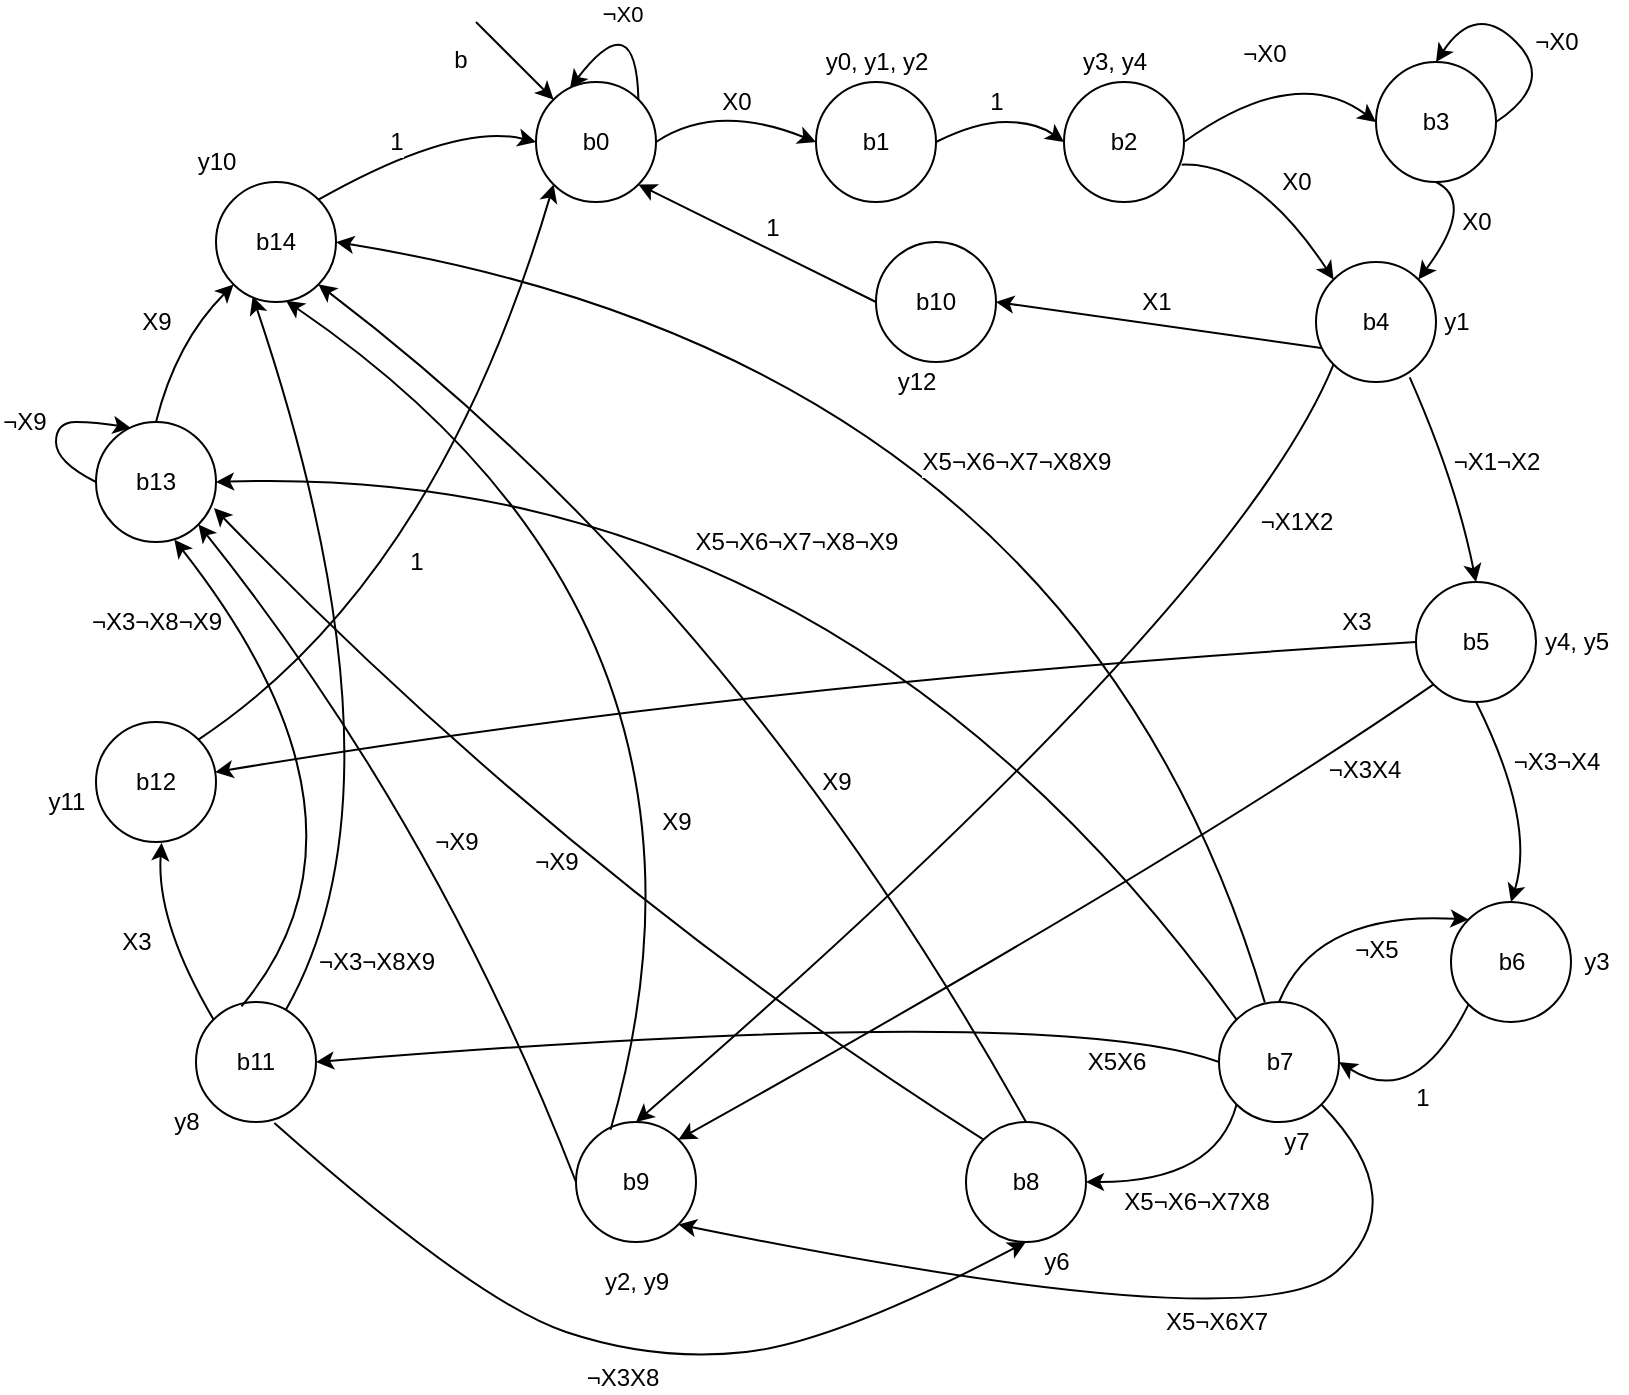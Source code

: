 <mxfile version="17.4.4" type="device"><diagram id="IJMeQ7YaV10D69fDaymY" name="Page-1"><mxGraphModel dx="2204" dy="1228" grid="1" gridSize="10" guides="1" tooltips="1" connect="1" arrows="1" fold="1" page="1" pageScale="1" pageWidth="827" pageHeight="1169" math="0" shadow="0"><root><mxCell id="0"/><mxCell id="1" parent="0"/><mxCell id="J2sre8jIfmwHjV01e0DC-1" value="&lt;font style=&quot;font-size: 12px;&quot;&gt;b0&lt;/font&gt;" style="ellipse;whiteSpace=wrap;html=1;aspect=fixed;fontSize=12;" vertex="1" parent="1"><mxGeometry x="280" y="80" width="60" height="60" as="geometry"/></mxCell><mxCell id="J2sre8jIfmwHjV01e0DC-2" value="&lt;span style=&quot;font-size: 12px&quot;&gt;¬&lt;/span&gt;X0" style="curved=1;endArrow=classic;html=1;rounded=0;exitX=1;exitY=0;exitDx=0;exitDy=0;entryX=0.283;entryY=0.05;entryDx=0;entryDy=0;entryPerimeter=0;" edge="1" parent="1" source="J2sre8jIfmwHjV01e0DC-1" target="J2sre8jIfmwHjV01e0DC-1"><mxGeometry x="0.124" y="-2" width="50" height="50" relative="1" as="geometry"><mxPoint x="480" y="160" as="sourcePoint"/><mxPoint x="530" y="110" as="targetPoint"/><Array as="points"><mxPoint x="330" y="40"/></Array><mxPoint as="offset"/></mxGeometry></mxCell><mxCell id="J2sre8jIfmwHjV01e0DC-3" value="&lt;font style=&quot;font-size: 12px;&quot;&gt;b1&lt;/font&gt;" style="ellipse;whiteSpace=wrap;html=1;aspect=fixed;fontSize=12;" vertex="1" parent="1"><mxGeometry x="420" y="80" width="60" height="60" as="geometry"/></mxCell><mxCell id="J2sre8jIfmwHjV01e0DC-4" value="X0" style="curved=1;endArrow=classic;html=1;rounded=0;exitX=1;exitY=0.5;exitDx=0;exitDy=0;entryX=0;entryY=0.5;entryDx=0;entryDy=0;fontSize=12;" edge="1" parent="1" source="J2sre8jIfmwHjV01e0DC-1" target="J2sre8jIfmwHjV01e0DC-3"><mxGeometry x="0.009" y="4" width="50" height="50" relative="1" as="geometry"><mxPoint x="360" y="120" as="sourcePoint"/><mxPoint x="410" y="70" as="targetPoint"/><Array as="points"><mxPoint x="370" y="90"/></Array><mxPoint as="offset"/></mxGeometry></mxCell><mxCell id="J2sre8jIfmwHjV01e0DC-5" value="y0, y1, y2" style="text;html=1;align=center;verticalAlign=middle;resizable=0;points=[];autosize=1;strokeColor=none;fillColor=none;fontSize=12;" vertex="1" parent="1"><mxGeometry x="415" y="60" width="70" height="20" as="geometry"/></mxCell><mxCell id="J2sre8jIfmwHjV01e0DC-6" value="&lt;font style=&quot;font-size: 12px;&quot;&gt;b2&lt;/font&gt;" style="ellipse;whiteSpace=wrap;html=1;aspect=fixed;fontSize=12;" vertex="1" parent="1"><mxGeometry x="544" y="80" width="60" height="60" as="geometry"/></mxCell><mxCell id="J2sre8jIfmwHjV01e0DC-7" value="1" style="curved=1;endArrow=classic;html=1;rounded=0;exitX=1;exitY=0.5;exitDx=0;exitDy=0;entryX=0;entryY=0.5;entryDx=0;entryDy=0;fontSize=12;" edge="1" parent="1" source="J2sre8jIfmwHjV01e0DC-3" target="J2sre8jIfmwHjV01e0DC-6"><mxGeometry x="-0.07" y="10" width="50" height="50" relative="1" as="geometry"><mxPoint x="494" y="110" as="sourcePoint"/><mxPoint x="544" y="60" as="targetPoint"/><Array as="points"><mxPoint x="500" y="100"/><mxPoint x="530" y="100"/></Array><mxPoint as="offset"/></mxGeometry></mxCell><mxCell id="J2sre8jIfmwHjV01e0DC-8" value="y3, y4" style="text;html=1;align=center;verticalAlign=middle;resizable=0;points=[];autosize=1;strokeColor=none;fillColor=none;fontSize=12;" vertex="1" parent="1"><mxGeometry x="544" y="60" width="50" height="20" as="geometry"/></mxCell><mxCell id="J2sre8jIfmwHjV01e0DC-9" value="&lt;font style=&quot;font-size: 12px;&quot;&gt;b3&lt;/font&gt;" style="ellipse;whiteSpace=wrap;html=1;aspect=fixed;fontSize=12;" vertex="1" parent="1"><mxGeometry x="700" y="70" width="60" height="60" as="geometry"/></mxCell><mxCell id="J2sre8jIfmwHjV01e0DC-10" value="" style="curved=1;endArrow=classic;html=1;rounded=0;exitX=1;exitY=0.5;exitDx=0;exitDy=0;entryX=0;entryY=0.5;entryDx=0;entryDy=0;fontSize=12;" edge="1" parent="1" source="J2sre8jIfmwHjV01e0DC-6" target="J2sre8jIfmwHjV01e0DC-9"><mxGeometry width="50" height="50" relative="1" as="geometry"><mxPoint x="620" y="120" as="sourcePoint"/><mxPoint x="670" y="70" as="targetPoint"/><Array as="points"><mxPoint x="660" y="70"/></Array></mxGeometry></mxCell><mxCell id="J2sre8jIfmwHjV01e0DC-11" value="&lt;span style=&quot;font-size: 12px;&quot;&gt;¬X0&lt;/span&gt;" style="edgeLabel;html=1;align=center;verticalAlign=middle;resizable=0;points=[];fontSize=12;" vertex="1" connectable="0" parent="J2sre8jIfmwHjV01e0DC-10"><mxGeometry x="-0.208" y="-3" relative="1" as="geometry"><mxPoint y="-19" as="offset"/></mxGeometry></mxCell><mxCell id="J2sre8jIfmwHjV01e0DC-12" value="&lt;span style=&quot;font-size: 12px&quot;&gt;¬X0&lt;/span&gt;" style="curved=1;endArrow=classic;html=1;rounded=0;exitX=1;exitY=0.5;exitDx=0;exitDy=0;entryX=0.5;entryY=0;entryDx=0;entryDy=0;" edge="1" parent="1" source="J2sre8jIfmwHjV01e0DC-9" target="J2sre8jIfmwHjV01e0DC-9"><mxGeometry x="-0.22" y="-14" width="50" height="50" relative="1" as="geometry"><mxPoint x="780" y="80" as="sourcePoint"/><mxPoint x="830" y="30" as="targetPoint"/><Array as="points"><mxPoint x="790" y="80"/><mxPoint x="750" y="40"/></Array><mxPoint as="offset"/></mxGeometry></mxCell><mxCell id="J2sre8jIfmwHjV01e0DC-13" value="&lt;font style=&quot;font-size: 12px;&quot;&gt;b4&lt;/font&gt;" style="ellipse;whiteSpace=wrap;html=1;aspect=fixed;fontSize=12;" vertex="1" parent="1"><mxGeometry x="670" y="170" width="60" height="60" as="geometry"/></mxCell><mxCell id="J2sre8jIfmwHjV01e0DC-14" value="X0" style="curved=1;endArrow=classic;html=1;rounded=0;exitX=0.981;exitY=0.689;exitDx=0;exitDy=0;entryX=0;entryY=0;entryDx=0;entryDy=0;exitPerimeter=0;fontSize=12;" edge="1" parent="1" source="J2sre8jIfmwHjV01e0DC-6" target="J2sre8jIfmwHjV01e0DC-13"><mxGeometry x="0.051" y="11" width="50" height="50" relative="1" as="geometry"><mxPoint x="609" y="170" as="sourcePoint"/><mxPoint x="659" y="120" as="targetPoint"/><Array as="points"><mxPoint x="640" y="120"/></Array><mxPoint as="offset"/></mxGeometry></mxCell><mxCell id="J2sre8jIfmwHjV01e0DC-15" value="y1" style="text;html=1;align=center;verticalAlign=middle;resizable=0;points=[];autosize=1;strokeColor=none;fillColor=none;fontSize=12;" vertex="1" parent="1"><mxGeometry x="725" y="190" width="30" height="20" as="geometry"/></mxCell><mxCell id="J2sre8jIfmwHjV01e0DC-16" value="X0" style="curved=1;endArrow=classic;html=1;rounded=0;exitX=0.5;exitY=1;exitDx=0;exitDy=0;entryX=1;entryY=0;entryDx=0;entryDy=0;fontSize=12;" edge="1" parent="1" source="J2sre8jIfmwHjV01e0DC-9" target="J2sre8jIfmwHjV01e0DC-13"><mxGeometry x="-0.14" y="6" width="50" height="50" relative="1" as="geometry"><mxPoint x="550" y="190" as="sourcePoint"/><mxPoint x="600" y="140" as="targetPoint"/><Array as="points"><mxPoint x="750" y="140"/></Array><mxPoint as="offset"/></mxGeometry></mxCell><mxCell id="J2sre8jIfmwHjV01e0DC-17" value="&lt;font style=&quot;font-size: 12px;&quot;&gt;b5&lt;/font&gt;" style="ellipse;whiteSpace=wrap;html=1;aspect=fixed;fontSize=12;" vertex="1" parent="1"><mxGeometry x="720" y="330" width="60" height="60" as="geometry"/></mxCell><mxCell id="J2sre8jIfmwHjV01e0DC-18" value="&lt;font style=&quot;font-size: 12px;&quot;&gt;b6&lt;/font&gt;" style="ellipse;whiteSpace=wrap;html=1;aspect=fixed;fontSize=12;" vertex="1" parent="1"><mxGeometry x="737.5" y="490" width="60" height="60" as="geometry"/></mxCell><mxCell id="J2sre8jIfmwHjV01e0DC-19" value="&lt;font style=&quot;font-size: 12px;&quot;&gt;b7&lt;/font&gt;" style="ellipse;whiteSpace=wrap;html=1;aspect=fixed;fontSize=12;" vertex="1" parent="1"><mxGeometry x="621.5" y="540" width="60" height="60" as="geometry"/></mxCell><mxCell id="J2sre8jIfmwHjV01e0DC-20" value="&lt;font style=&quot;font-size: 12px;&quot;&gt;b8&lt;/font&gt;" style="ellipse;whiteSpace=wrap;html=1;aspect=fixed;fontSize=12;" vertex="1" parent="1"><mxGeometry x="495" y="600" width="60" height="60" as="geometry"/></mxCell><mxCell id="J2sre8jIfmwHjV01e0DC-21" value="&lt;font style=&quot;font-size: 12px;&quot;&gt;b10&lt;/font&gt;" style="ellipse;whiteSpace=wrap;html=1;aspect=fixed;fontSize=12;" vertex="1" parent="1"><mxGeometry x="450" y="160" width="60" height="60" as="geometry"/></mxCell><mxCell id="J2sre8jIfmwHjV01e0DC-22" value="&lt;font style=&quot;font-size: 12px;&quot;&gt;b9&lt;/font&gt;" style="ellipse;whiteSpace=wrap;html=1;aspect=fixed;fontSize=12;" vertex="1" parent="1"><mxGeometry x="300" y="600" width="60" height="60" as="geometry"/></mxCell><mxCell id="J2sre8jIfmwHjV01e0DC-24" value="&lt;font style=&quot;font-size: 12px;&quot;&gt;b11&lt;/font&gt;" style="ellipse;whiteSpace=wrap;html=1;aspect=fixed;fontSize=12;" vertex="1" parent="1"><mxGeometry x="110" y="540" width="60" height="60" as="geometry"/></mxCell><mxCell id="J2sre8jIfmwHjV01e0DC-28" value="&lt;span style=&quot;font-size: 12px;&quot;&gt;¬X1&lt;/span&gt;&lt;span style=&quot;font-size: 12px;&quot;&gt;¬X2&lt;/span&gt;" style="curved=1;endArrow=classic;html=1;rounded=0;exitX=0.781;exitY=0.962;exitDx=0;exitDy=0;exitPerimeter=0;entryX=0.5;entryY=0;entryDx=0;entryDy=0;fontSize=12;" edge="1" parent="1" source="J2sre8jIfmwHjV01e0DC-13" target="J2sre8jIfmwHjV01e0DC-17"><mxGeometry x="0.038" y="22" width="50" height="50" relative="1" as="geometry"><mxPoint x="650" y="290" as="sourcePoint"/><mxPoint x="700" y="240" as="targetPoint"/><Array as="points"><mxPoint x="740" y="280"/></Array><mxPoint as="offset"/></mxGeometry></mxCell><mxCell id="J2sre8jIfmwHjV01e0DC-29" value="y4, y5" style="text;html=1;align=center;verticalAlign=middle;resizable=0;points=[];autosize=1;strokeColor=none;fillColor=none;fontSize=12;" vertex="1" parent="1"><mxGeometry x="775" y="350" width="50" height="20" as="geometry"/></mxCell><mxCell id="J2sre8jIfmwHjV01e0DC-30" value="&lt;span style=&quot;font-size: 12px;&quot;&gt;¬X3&lt;/span&gt;&lt;span style=&quot;font-size: 12px;&quot;&gt;¬X4&lt;/span&gt;" style="curved=1;endArrow=classic;html=1;rounded=0;exitX=0.5;exitY=1;exitDx=0;exitDy=0;entryX=0.5;entryY=0;entryDx=0;entryDy=0;fontSize=12;" edge="1" parent="1" source="J2sre8jIfmwHjV01e0DC-17" target="J2sre8jIfmwHjV01e0DC-18"><mxGeometry x="-0.179" y="22" width="50" height="50" relative="1" as="geometry"><mxPoint x="710" y="510" as="sourcePoint"/><mxPoint x="760" y="460" as="targetPoint"/><Array as="points"><mxPoint x="780" y="450"/></Array><mxPoint as="offset"/></mxGeometry></mxCell><mxCell id="J2sre8jIfmwHjV01e0DC-31" value="y3" style="text;html=1;align=center;verticalAlign=middle;resizable=0;points=[];autosize=1;strokeColor=none;fillColor=none;fontSize=12;" vertex="1" parent="1"><mxGeometry x="795" y="510" width="30" height="20" as="geometry"/></mxCell><mxCell id="J2sre8jIfmwHjV01e0DC-32" value="1" style="curved=1;endArrow=classic;html=1;rounded=0;exitX=0;exitY=1;exitDx=0;exitDy=0;entryX=1;entryY=0.5;entryDx=0;entryDy=0;fontSize=12;" edge="1" parent="1" source="J2sre8jIfmwHjV01e0DC-18" target="J2sre8jIfmwHjV01e0DC-19"><mxGeometry width="50" height="50" relative="1" as="geometry"><mxPoint x="720" y="644.3" as="sourcePoint"/><mxPoint x="770" y="594.3" as="targetPoint"/><Array as="points"><mxPoint x="720" y="594.3"/></Array></mxGeometry></mxCell><mxCell id="J2sre8jIfmwHjV01e0DC-33" value="y7" style="text;html=1;align=center;verticalAlign=middle;resizable=0;points=[];autosize=1;strokeColor=none;fillColor=none;fontSize=12;" vertex="1" parent="1"><mxGeometry x="645" y="600" width="30" height="20" as="geometry"/></mxCell><mxCell id="J2sre8jIfmwHjV01e0DC-34" value="X5&lt;span style=&quot;font-size: 12px;&quot;&gt;¬X6&lt;/span&gt;&lt;span style=&quot;font-size: 12px;&quot;&gt;¬X7X8&lt;/span&gt;" style="curved=1;endArrow=classic;html=1;rounded=0;exitX=0;exitY=1;exitDx=0;exitDy=0;fontSize=12;" edge="1" parent="1" source="J2sre8jIfmwHjV01e0DC-19" target="J2sre8jIfmwHjV01e0DC-20"><mxGeometry x="-0.046" y="10" width="50" height="50" relative="1" as="geometry"><mxPoint x="505" y="670" as="sourcePoint"/><mxPoint x="505" y="686" as="targetPoint"/><Array as="points"><mxPoint x="620" y="630"/></Array><mxPoint as="offset"/></mxGeometry></mxCell><mxCell id="J2sre8jIfmwHjV01e0DC-35" value="&lt;span style=&quot;font-size: 12px;&quot;&gt;¬X5&lt;/span&gt;" style="curved=1;endArrow=classic;html=1;rounded=0;exitX=0.5;exitY=0;exitDx=0;exitDy=0;entryX=0;entryY=0;entryDx=0;entryDy=0;fontSize=12;" edge="1" parent="1" source="J2sre8jIfmwHjV01e0DC-19" target="J2sre8jIfmwHjV01e0DC-18"><mxGeometry x="0.279" y="-18" width="50" height="50" relative="1" as="geometry"><mxPoint x="620" y="494.3" as="sourcePoint"/><mxPoint x="670" y="444.3" as="targetPoint"/><Array as="points"><mxPoint x="670" y="494.3"/></Array><mxPoint as="offset"/></mxGeometry></mxCell><mxCell id="J2sre8jIfmwHjV01e0DC-36" value="y6" style="text;html=1;align=center;verticalAlign=middle;resizable=0;points=[];autosize=1;strokeColor=none;fillColor=none;fontSize=12;" vertex="1" parent="1"><mxGeometry x="525" y="660" width="30" height="20" as="geometry"/></mxCell><mxCell id="J2sre8jIfmwHjV01e0DC-62" value="b" style="endArrow=classic;html=1;rounded=0;entryX=0;entryY=0;entryDx=0;entryDy=0;fontSize=12;" edge="1" parent="1" target="J2sre8jIfmwHjV01e0DC-1"><mxGeometry x="-0.725" y="-19" width="50" height="50" relative="1" as="geometry"><mxPoint x="250" y="50" as="sourcePoint"/><mxPoint x="220" y="110" as="targetPoint"/><mxPoint as="offset"/></mxGeometry></mxCell><mxCell id="J2sre8jIfmwHjV01e0DC-63" value="&lt;font style=&quot;font-size: 12px;&quot;&gt;b12&lt;/font&gt;" style="ellipse;whiteSpace=wrap;html=1;aspect=fixed;fontSize=12;" vertex="1" parent="1"><mxGeometry x="60" y="400" width="60" height="60" as="geometry"/></mxCell><mxCell id="J2sre8jIfmwHjV01e0DC-64" value="&lt;font style=&quot;font-size: 12px;&quot;&gt;b13&lt;/font&gt;" style="ellipse;whiteSpace=wrap;html=1;aspect=fixed;fontSize=12;" vertex="1" parent="1"><mxGeometry x="60" y="250" width="60" height="60" as="geometry"/></mxCell><mxCell id="J2sre8jIfmwHjV01e0DC-65" value="&lt;font style=&quot;font-size: 12px;&quot;&gt;b14&lt;/font&gt;" style="ellipse;whiteSpace=wrap;html=1;aspect=fixed;fontSize=12;" vertex="1" parent="1"><mxGeometry x="120" y="130" width="60" height="60" as="geometry"/></mxCell><mxCell id="J2sre8jIfmwHjV01e0DC-66" value="&lt;span style=&quot;color: rgb(0, 0, 0); font-family: helvetica; font-size: 12px; font-style: normal; font-weight: 400; letter-spacing: normal; text-align: center; text-indent: 0px; text-transform: none; word-spacing: 0px; background-color: rgb(255, 255, 255); display: inline; float: none;&quot;&gt;¬X9&lt;/span&gt;" style="curved=1;endArrow=classic;html=1;rounded=0;exitX=0;exitY=0;exitDx=0;exitDy=0;entryX=0.983;entryY=0.717;entryDx=0;entryDy=0;entryPerimeter=0;fontSize=12;" edge="1" parent="1" source="J2sre8jIfmwHjV01e0DC-20" target="J2sre8jIfmwHjV01e0DC-64"><mxGeometry x="0.018" width="50" height="50" relative="1" as="geometry"><mxPoint x="290" y="510" as="sourcePoint"/><mxPoint x="340" y="460" as="targetPoint"/><Array as="points"><mxPoint x="300" y="480"/></Array><mxPoint as="offset"/></mxGeometry></mxCell><mxCell id="J2sre8jIfmwHjV01e0DC-67" value="&lt;span style=&quot;font-size: 12px;&quot;&gt;¬X9&lt;/span&gt;" style="curved=1;endArrow=classic;html=1;rounded=0;exitX=0;exitY=0.5;exitDx=0;exitDy=0;entryX=0.291;entryY=0.05;entryDx=0;entryDy=0;entryPerimeter=0;fontSize=12;" edge="1" parent="1" source="J2sre8jIfmwHjV01e0DC-64" target="J2sre8jIfmwHjV01e0DC-64"><mxGeometry x="0.159" y="-20" width="50" height="50" relative="1" as="geometry"><mxPoint x="-30" y="240" as="sourcePoint"/><mxPoint x="20" y="190" as="targetPoint"/><Array as="points"><mxPoint x="40" y="270"/><mxPoint x="40" y="250"/><mxPoint x="60" y="250"/></Array><mxPoint x="-20" y="-20" as="offset"/></mxGeometry></mxCell><mxCell id="J2sre8jIfmwHjV01e0DC-68" value="X9" style="curved=1;endArrow=classic;html=1;rounded=0;exitX=0.5;exitY=0;exitDx=0;exitDy=0;entryX=1;entryY=1;entryDx=0;entryDy=0;fontSize=12;" edge="1" parent="1" source="J2sre8jIfmwHjV01e0DC-20" target="J2sre8jIfmwHjV01e0DC-65"><mxGeometry x="-0.304" width="50" height="50" relative="1" as="geometry"><mxPoint x="380" y="380" as="sourcePoint"/><mxPoint x="430" y="330" as="targetPoint"/><Array as="points"><mxPoint x="380" y="340"/></Array><mxPoint as="offset"/></mxGeometry></mxCell><mxCell id="J2sre8jIfmwHjV01e0DC-69" value="y10" style="text;html=1;align=center;verticalAlign=middle;resizable=0;points=[];autosize=1;strokeColor=none;fillColor=none;fontSize=12;" vertex="1" parent="1"><mxGeometry x="105" y="110" width="30" height="20" as="geometry"/></mxCell><mxCell id="J2sre8jIfmwHjV01e0DC-73" value="1" style="curved=1;endArrow=classic;html=1;rounded=0;exitX=1;exitY=0;exitDx=0;exitDy=0;entryX=0;entryY=0.5;entryDx=0;entryDy=0;fontSize=12;" edge="1" parent="1" source="J2sre8jIfmwHjV01e0DC-65" target="J2sre8jIfmwHjV01e0DC-1"><mxGeometry x="-0.203" y="6" width="50" height="50" relative="1" as="geometry"><mxPoint x="240" y="220" as="sourcePoint"/><mxPoint x="290" y="170" as="targetPoint"/><Array as="points"><mxPoint x="240" y="100"/></Array><mxPoint as="offset"/></mxGeometry></mxCell><mxCell id="J2sre8jIfmwHjV01e0DC-74" value="X1" style="curved=1;endArrow=classic;html=1;rounded=0;exitX=0.043;exitY=0.717;exitDx=0;exitDy=0;entryX=1;entryY=0.5;entryDx=0;entryDy=0;exitPerimeter=0;fontSize=12;" edge="1" parent="1" source="J2sre8jIfmwHjV01e0DC-13" target="J2sre8jIfmwHjV01e0DC-21"><mxGeometry x="0.035" y="-11" width="50" height="50" relative="1" as="geometry"><mxPoint x="440" y="280" as="sourcePoint"/><mxPoint x="490" y="230" as="targetPoint"/><Array as="points"/><mxPoint as="offset"/></mxGeometry></mxCell><mxCell id="J2sre8jIfmwHjV01e0DC-76" value="y12" style="text;html=1;align=center;verticalAlign=middle;resizable=0;points=[];autosize=1;strokeColor=none;fillColor=none;fontSize=12;" vertex="1" parent="1"><mxGeometry x="455" y="220" width="30" height="20" as="geometry"/></mxCell><mxCell id="J2sre8jIfmwHjV01e0DC-77" value="&lt;span style=&quot;font-size: 12px;&quot;&gt;¬X1X2&lt;/span&gt;" style="curved=1;endArrow=classic;html=1;rounded=0;exitX=0;exitY=1;exitDx=0;exitDy=0;entryX=0.5;entryY=0;entryDx=0;entryDy=0;fontSize=12;" edge="1" parent="1" source="J2sre8jIfmwHjV01e0DC-13" target="J2sre8jIfmwHjV01e0DC-22"><mxGeometry x="-0.695" y="13" width="50" height="50" relative="1" as="geometry"><mxPoint x="620" y="360" as="sourcePoint"/><mxPoint x="670" y="310" as="targetPoint"/><Array as="points"><mxPoint x="630" y="340"/></Array><mxPoint as="offset"/></mxGeometry></mxCell><mxCell id="J2sre8jIfmwHjV01e0DC-78" value="y2, y9" style="text;html=1;align=center;verticalAlign=middle;resizable=0;points=[];autosize=1;strokeColor=none;fillColor=none;fontSize=12;" vertex="1" parent="1"><mxGeometry x="305" y="670" width="50" height="20" as="geometry"/></mxCell><mxCell id="J2sre8jIfmwHjV01e0DC-79" value="X3" style="curved=1;endArrow=classic;html=1;rounded=0;exitX=0;exitY=0.5;exitDx=0;exitDy=0;fontSize=12;" edge="1" parent="1" source="J2sre8jIfmwHjV01e0DC-17" target="J2sre8jIfmwHjV01e0DC-63"><mxGeometry x="-0.903" y="-12" width="50" height="50" relative="1" as="geometry"><mxPoint x="400" y="320" as="sourcePoint"/><mxPoint x="450" y="270" as="targetPoint"/><Array as="points"><mxPoint x="390" y="380"/></Array><mxPoint as="offset"/></mxGeometry></mxCell><mxCell id="J2sre8jIfmwHjV01e0DC-80" value="&lt;span style=&quot;font-size: 12px;&quot;&gt;¬&lt;/span&gt;X3X4" style="curved=1;endArrow=classic;html=1;rounded=0;exitX=0;exitY=1;exitDx=0;exitDy=0;entryX=1;entryY=0;entryDx=0;entryDy=0;fontSize=12;" edge="1" parent="1" source="J2sre8jIfmwHjV01e0DC-17" target="J2sre8jIfmwHjV01e0DC-22"><mxGeometry x="-0.76" y="16" width="50" height="50" relative="1" as="geometry"><mxPoint x="460" y="340" as="sourcePoint"/><mxPoint x="510" y="290" as="targetPoint"/><Array as="points"><mxPoint x="600" y="470"/></Array><mxPoint as="offset"/></mxGeometry></mxCell><mxCell id="J2sre8jIfmwHjV01e0DC-81" value="y8" style="text;html=1;align=center;verticalAlign=middle;resizable=0;points=[];autosize=1;strokeColor=none;fillColor=none;fontSize=12;" vertex="1" parent="1"><mxGeometry x="90" y="590" width="30" height="20" as="geometry"/></mxCell><mxCell id="J2sre8jIfmwHjV01e0DC-82" value="X5X6" style="curved=1;endArrow=classic;html=1;rounded=0;exitX=0;exitY=0.5;exitDx=0;exitDy=0;entryX=1;entryY=0.5;entryDx=0;entryDy=0;fontSize=12;" edge="1" parent="1" source="J2sre8jIfmwHjV01e0DC-19" target="J2sre8jIfmwHjV01e0DC-24"><mxGeometry x="-0.789" y="18" width="50" height="50" relative="1" as="geometry"><mxPoint x="220" y="520" as="sourcePoint"/><mxPoint x="270" y="470" as="targetPoint"/><Array as="points"><mxPoint x="540" y="540"/></Array><mxPoint as="offset"/></mxGeometry></mxCell><mxCell id="J2sre8jIfmwHjV01e0DC-83" value="X5&lt;span style=&quot;font-size: 12px;&quot;&gt;¬X6X7&lt;/span&gt;" style="curved=1;endArrow=classic;html=1;rounded=0;exitX=1;exitY=1;exitDx=0;exitDy=0;entryX=1;entryY=1;entryDx=0;entryDy=0;fontSize=12;" edge="1" parent="1" source="J2sre8jIfmwHjV01e0DC-19" target="J2sre8jIfmwHjV01e0DC-22"><mxGeometry x="-0.165" y="-6" width="50" height="50" relative="1" as="geometry"><mxPoint x="590" y="760" as="sourcePoint"/><mxPoint x="640" y="710" as="targetPoint"/><Array as="points"><mxPoint x="720" y="640"/><mxPoint x="640" y="710"/></Array><mxPoint as="offset"/></mxGeometry></mxCell><mxCell id="J2sre8jIfmwHjV01e0DC-84" value="X5&lt;span style=&quot;font-size: 12px;&quot;&gt;¬X6&lt;/span&gt;&lt;span style=&quot;font-size: 12px;&quot;&gt;¬X7&lt;/span&gt;&lt;span style=&quot;font-size: 12px;&quot;&gt;¬X8X9&lt;/span&gt;" style="curved=1;endArrow=classic;html=1;rounded=0;exitX=0.382;exitY=0.004;exitDx=0;exitDy=0;entryX=1;entryY=0.5;entryDx=0;entryDy=0;exitPerimeter=0;fontSize=12;" edge="1" parent="1" source="J2sre8jIfmwHjV01e0DC-19" target="J2sre8jIfmwHjV01e0DC-65"><mxGeometry x="-0.169" y="43" width="50" height="50" relative="1" as="geometry"><mxPoint x="370" y="300" as="sourcePoint"/><mxPoint x="420" y="250" as="targetPoint"/><Array as="points"><mxPoint x="550" y="220"/></Array><mxPoint as="offset"/></mxGeometry></mxCell><mxCell id="J2sre8jIfmwHjV01e0DC-85" value="X5&lt;span style=&quot;font-size: 12px;&quot;&gt;¬X6&lt;/span&gt;&lt;span style=&quot;font-size: 12px;&quot;&gt;¬X7&lt;/span&gt;&lt;span style=&quot;font-size: 12px;&quot;&gt;¬X8&lt;/span&gt;&lt;span style=&quot;font-size: 12px;&quot;&gt;¬&lt;/span&gt;&lt;span style=&quot;font-size: 12px;&quot;&gt;X9&lt;/span&gt;" style="curved=1;endArrow=classic;html=1;rounded=0;exitX=0;exitY=0;exitDx=0;exitDy=0;entryX=1;entryY=0.5;entryDx=0;entryDy=0;fontSize=12;" edge="1" parent="1" source="J2sre8jIfmwHjV01e0DC-19" target="J2sre8jIfmwHjV01e0DC-64"><mxGeometry x="0.116" y="39" width="50" height="50" relative="1" as="geometry"><mxPoint x="140" y="330" as="sourcePoint"/><mxPoint x="190" y="280" as="targetPoint"/><Array as="points"><mxPoint x="430" y="270"/></Array><mxPoint as="offset"/></mxGeometry></mxCell><mxCell id="J2sre8jIfmwHjV01e0DC-86" value="y11" style="text;html=1;align=center;verticalAlign=middle;resizable=0;points=[];autosize=1;strokeColor=none;fillColor=none;fontSize=12;" vertex="1" parent="1"><mxGeometry x="30" y="430" width="30" height="20" as="geometry"/></mxCell><mxCell id="J2sre8jIfmwHjV01e0DC-87" value="X9" style="curved=1;endArrow=classic;html=1;rounded=0;exitX=0.5;exitY=0;exitDx=0;exitDy=0;entryX=0;entryY=1;entryDx=0;entryDy=0;fontSize=12;" edge="1" parent="1" source="J2sre8jIfmwHjV01e0DC-64" target="J2sre8jIfmwHjV01e0DC-65"><mxGeometry x="0.006" y="14" width="50" height="50" relative="1" as="geometry"><mxPoint x="-60" y="140" as="sourcePoint"/><mxPoint x="-10" y="90" as="targetPoint"/><Array as="points"><mxPoint x="100" y="210"/></Array><mxPoint as="offset"/></mxGeometry></mxCell><mxCell id="J2sre8jIfmwHjV01e0DC-88" value="&lt;span style=&quot;font-size: 12px;&quot;&gt;¬X9&lt;/span&gt;" style="curved=1;endArrow=classic;html=1;rounded=0;exitX=0;exitY=0.5;exitDx=0;exitDy=0;entryX=1;entryY=1;entryDx=0;entryDy=0;fontSize=12;" edge="1" parent="1" source="J2sre8jIfmwHjV01e0DC-22" target="J2sre8jIfmwHjV01e0DC-64"><mxGeometry x="-0.06" y="-6" width="50" height="50" relative="1" as="geometry"><mxPoint x="200" y="500" as="sourcePoint"/><mxPoint x="250" y="450" as="targetPoint"/><Array as="points"><mxPoint x="230" y="450"/></Array><mxPoint as="offset"/></mxGeometry></mxCell><mxCell id="J2sre8jIfmwHjV01e0DC-89" value="X9" style="curved=1;endArrow=classic;html=1;rounded=0;exitX=0.288;exitY=0.064;exitDx=0;exitDy=0;entryX=0.584;entryY=0.99;entryDx=0;entryDy=0;entryPerimeter=0;fontSize=12;exitPerimeter=0;" edge="1" parent="1" source="J2sre8jIfmwHjV01e0DC-22" target="J2sre8jIfmwHjV01e0DC-65"><mxGeometry x="-0.428" y="11" width="50" height="50" relative="1" as="geometry"><mxPoint x="270" y="430" as="sourcePoint"/><mxPoint x="320" y="380" as="targetPoint"/><Array as="points"><mxPoint x="390" y="350"/></Array><mxPoint as="offset"/></mxGeometry></mxCell><mxCell id="J2sre8jIfmwHjV01e0DC-90" value="1" style="curved=1;endArrow=classic;html=1;rounded=0;exitX=0;exitY=0.5;exitDx=0;exitDy=0;entryX=1;entryY=1;entryDx=0;entryDy=0;fontSize=12;" edge="1" parent="1" source="J2sre8jIfmwHjV01e0DC-21" target="J2sre8jIfmwHjV01e0DC-1"><mxGeometry x="-0.053" y="-10" width="50" height="50" relative="1" as="geometry"><mxPoint x="-80" y="470" as="sourcePoint"/><mxPoint x="-30" y="420" as="targetPoint"/><Array as="points"/><mxPoint as="offset"/></mxGeometry></mxCell><mxCell id="J2sre8jIfmwHjV01e0DC-91" value="&lt;span style=&quot;font-size: 12px;&quot;&gt;¬X3X8&lt;/span&gt;" style="curved=1;endArrow=classic;html=1;rounded=0;exitX=0.653;exitY=1.008;exitDx=0;exitDy=0;exitPerimeter=0;entryX=0.5;entryY=1;entryDx=0;entryDy=0;fontSize=12;" edge="1" parent="1" source="J2sre8jIfmwHjV01e0DC-24" target="J2sre8jIfmwHjV01e0DC-20"><mxGeometry x="0.011" y="-13" width="50" height="50" relative="1" as="geometry"><mxPoint x="160" y="630" as="sourcePoint"/><mxPoint x="220" y="730" as="targetPoint"/><Array as="points"><mxPoint x="250" y="690"/><mxPoint x="340" y="720"/><mxPoint x="430" y="710"/></Array><mxPoint as="offset"/></mxGeometry></mxCell><mxCell id="J2sre8jIfmwHjV01e0DC-92" value="X3" style="curved=1;endArrow=classic;html=1;rounded=0;exitX=0;exitY=0;exitDx=0;exitDy=0;entryX=0.547;entryY=1.007;entryDx=0;entryDy=0;entryPerimeter=0;fontSize=12;" edge="1" parent="1" source="J2sre8jIfmwHjV01e0DC-24" target="J2sre8jIfmwHjV01e0DC-63"><mxGeometry x="0.103" y="14" width="50" height="50" relative="1" as="geometry"><mxPoint y="530" as="sourcePoint"/><mxPoint x="50" y="480" as="targetPoint"/><Array as="points"><mxPoint x="90" y="500"/></Array><mxPoint as="offset"/></mxGeometry></mxCell><mxCell id="J2sre8jIfmwHjV01e0DC-93" value="&lt;span style=&quot;font-size: 12px;&quot;&gt;¬X3&lt;/span&gt;&lt;span style=&quot;font-size: 12px;&quot;&gt;¬X8&lt;/span&gt;&lt;span style=&quot;font-size: 12px;&quot;&gt;¬X9&lt;/span&gt;" style="curved=1;endArrow=classic;html=1;rounded=0;exitX=0.379;exitY=0.036;exitDx=0;exitDy=0;entryX=0.653;entryY=0.981;entryDx=0;entryDy=0;entryPerimeter=0;exitPerimeter=0;fontSize=12;" edge="1" parent="1" source="J2sre8jIfmwHjV01e0DC-24" target="J2sre8jIfmwHjV01e0DC-64"><mxGeometry x="0.822" y="33" width="50" height="50" relative="1" as="geometry"><mxPoint x="-20" y="520" as="sourcePoint"/><mxPoint x="40" y="330" as="targetPoint"/><Array as="points"><mxPoint x="210" y="450"/></Array><mxPoint as="offset"/></mxGeometry></mxCell><mxCell id="J2sre8jIfmwHjV01e0DC-94" value="&lt;span style=&quot;font-size: 12px;&quot;&gt;¬X3&lt;/span&gt;&lt;span style=&quot;font-size: 12px;&quot;&gt;¬X8X9&lt;/span&gt;" style="curved=1;endArrow=classic;html=1;rounded=0;entryX=0.306;entryY=0.953;entryDx=0;entryDy=0;entryPerimeter=0;fontSize=12;" edge="1" parent="1" source="J2sre8jIfmwHjV01e0DC-24" target="J2sre8jIfmwHjV01e0DC-65"><mxGeometry x="-0.777" y="-27" width="50" height="50" relative="1" as="geometry"><mxPoint x="180" y="480" as="sourcePoint"/><mxPoint x="230" y="430" as="targetPoint"/><Array as="points"><mxPoint x="220" y="430"/></Array><mxPoint as="offset"/></mxGeometry></mxCell><mxCell id="J2sre8jIfmwHjV01e0DC-95" value="1" style="curved=1;endArrow=classic;html=1;rounded=0;exitX=1;exitY=0;exitDx=0;exitDy=0;entryX=0;entryY=1;entryDx=0;entryDy=0;fontSize=12;" edge="1" parent="1" source="J2sre8jIfmwHjV01e0DC-63" target="J2sre8jIfmwHjV01e0DC-1"><mxGeometry x="-0.146" y="12" width="50" height="50" relative="1" as="geometry"><mxPoint x="-40" y="360" as="sourcePoint"/><mxPoint x="10" y="310" as="targetPoint"/><Array as="points"><mxPoint x="230" y="330"/></Array><mxPoint as="offset"/></mxGeometry></mxCell></root></mxGraphModel></diagram></mxfile>